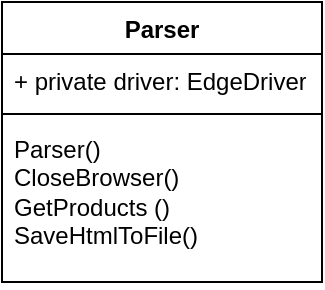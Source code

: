 <mxfile version="24.4.0" type="device">
  <diagram name="Страница — 1" id="0zhSxysmsWWDlv4oX8U4">
    <mxGraphModel dx="786" dy="703" grid="1" gridSize="10" guides="1" tooltips="1" connect="1" arrows="1" fold="1" page="1" pageScale="1" pageWidth="827" pageHeight="1169" math="0" shadow="0">
      <root>
        <mxCell id="0" />
        <mxCell id="1" parent="0" />
        <mxCell id="dcgPqHPb9Pbq1bNAR2TB-2" value="Parser" style="swimlane;fontStyle=1;align=center;verticalAlign=top;childLayout=stackLayout;horizontal=1;startSize=26;horizontalStack=0;resizeParent=1;resizeParentMax=0;resizeLast=0;collapsible=1;marginBottom=0;whiteSpace=wrap;html=1;" vertex="1" parent="1">
          <mxGeometry x="320" y="190" width="160" height="140" as="geometry" />
        </mxCell>
        <mxCell id="dcgPqHPb9Pbq1bNAR2TB-3" value="+ private driver: EdgeDriver" style="text;strokeColor=none;fillColor=none;align=left;verticalAlign=top;spacingLeft=4;spacingRight=4;overflow=hidden;rotatable=0;points=[[0,0.5],[1,0.5]];portConstraint=eastwest;whiteSpace=wrap;html=1;" vertex="1" parent="dcgPqHPb9Pbq1bNAR2TB-2">
          <mxGeometry y="26" width="160" height="26" as="geometry" />
        </mxCell>
        <mxCell id="dcgPqHPb9Pbq1bNAR2TB-4" value="" style="line;strokeWidth=1;fillColor=none;align=left;verticalAlign=middle;spacingTop=-1;spacingLeft=3;spacingRight=3;rotatable=0;labelPosition=right;points=[];portConstraint=eastwest;strokeColor=inherit;" vertex="1" parent="dcgPqHPb9Pbq1bNAR2TB-2">
          <mxGeometry y="52" width="160" height="8" as="geometry" />
        </mxCell>
        <mxCell id="dcgPqHPb9Pbq1bNAR2TB-5" value="Parser()&lt;div&gt;CloseBrowser()&lt;/div&gt;&lt;div&gt;GetProducts ()&lt;br&gt;&lt;/div&gt;&lt;div&gt;SaveHtmlToFile()&lt;/div&gt;" style="text;strokeColor=none;fillColor=none;align=left;verticalAlign=top;spacingLeft=4;spacingRight=4;overflow=hidden;rotatable=0;points=[[0,0.5],[1,0.5]];portConstraint=eastwest;whiteSpace=wrap;html=1;" vertex="1" parent="dcgPqHPb9Pbq1bNAR2TB-2">
          <mxGeometry y="60" width="160" height="80" as="geometry" />
        </mxCell>
      </root>
    </mxGraphModel>
  </diagram>
</mxfile>
